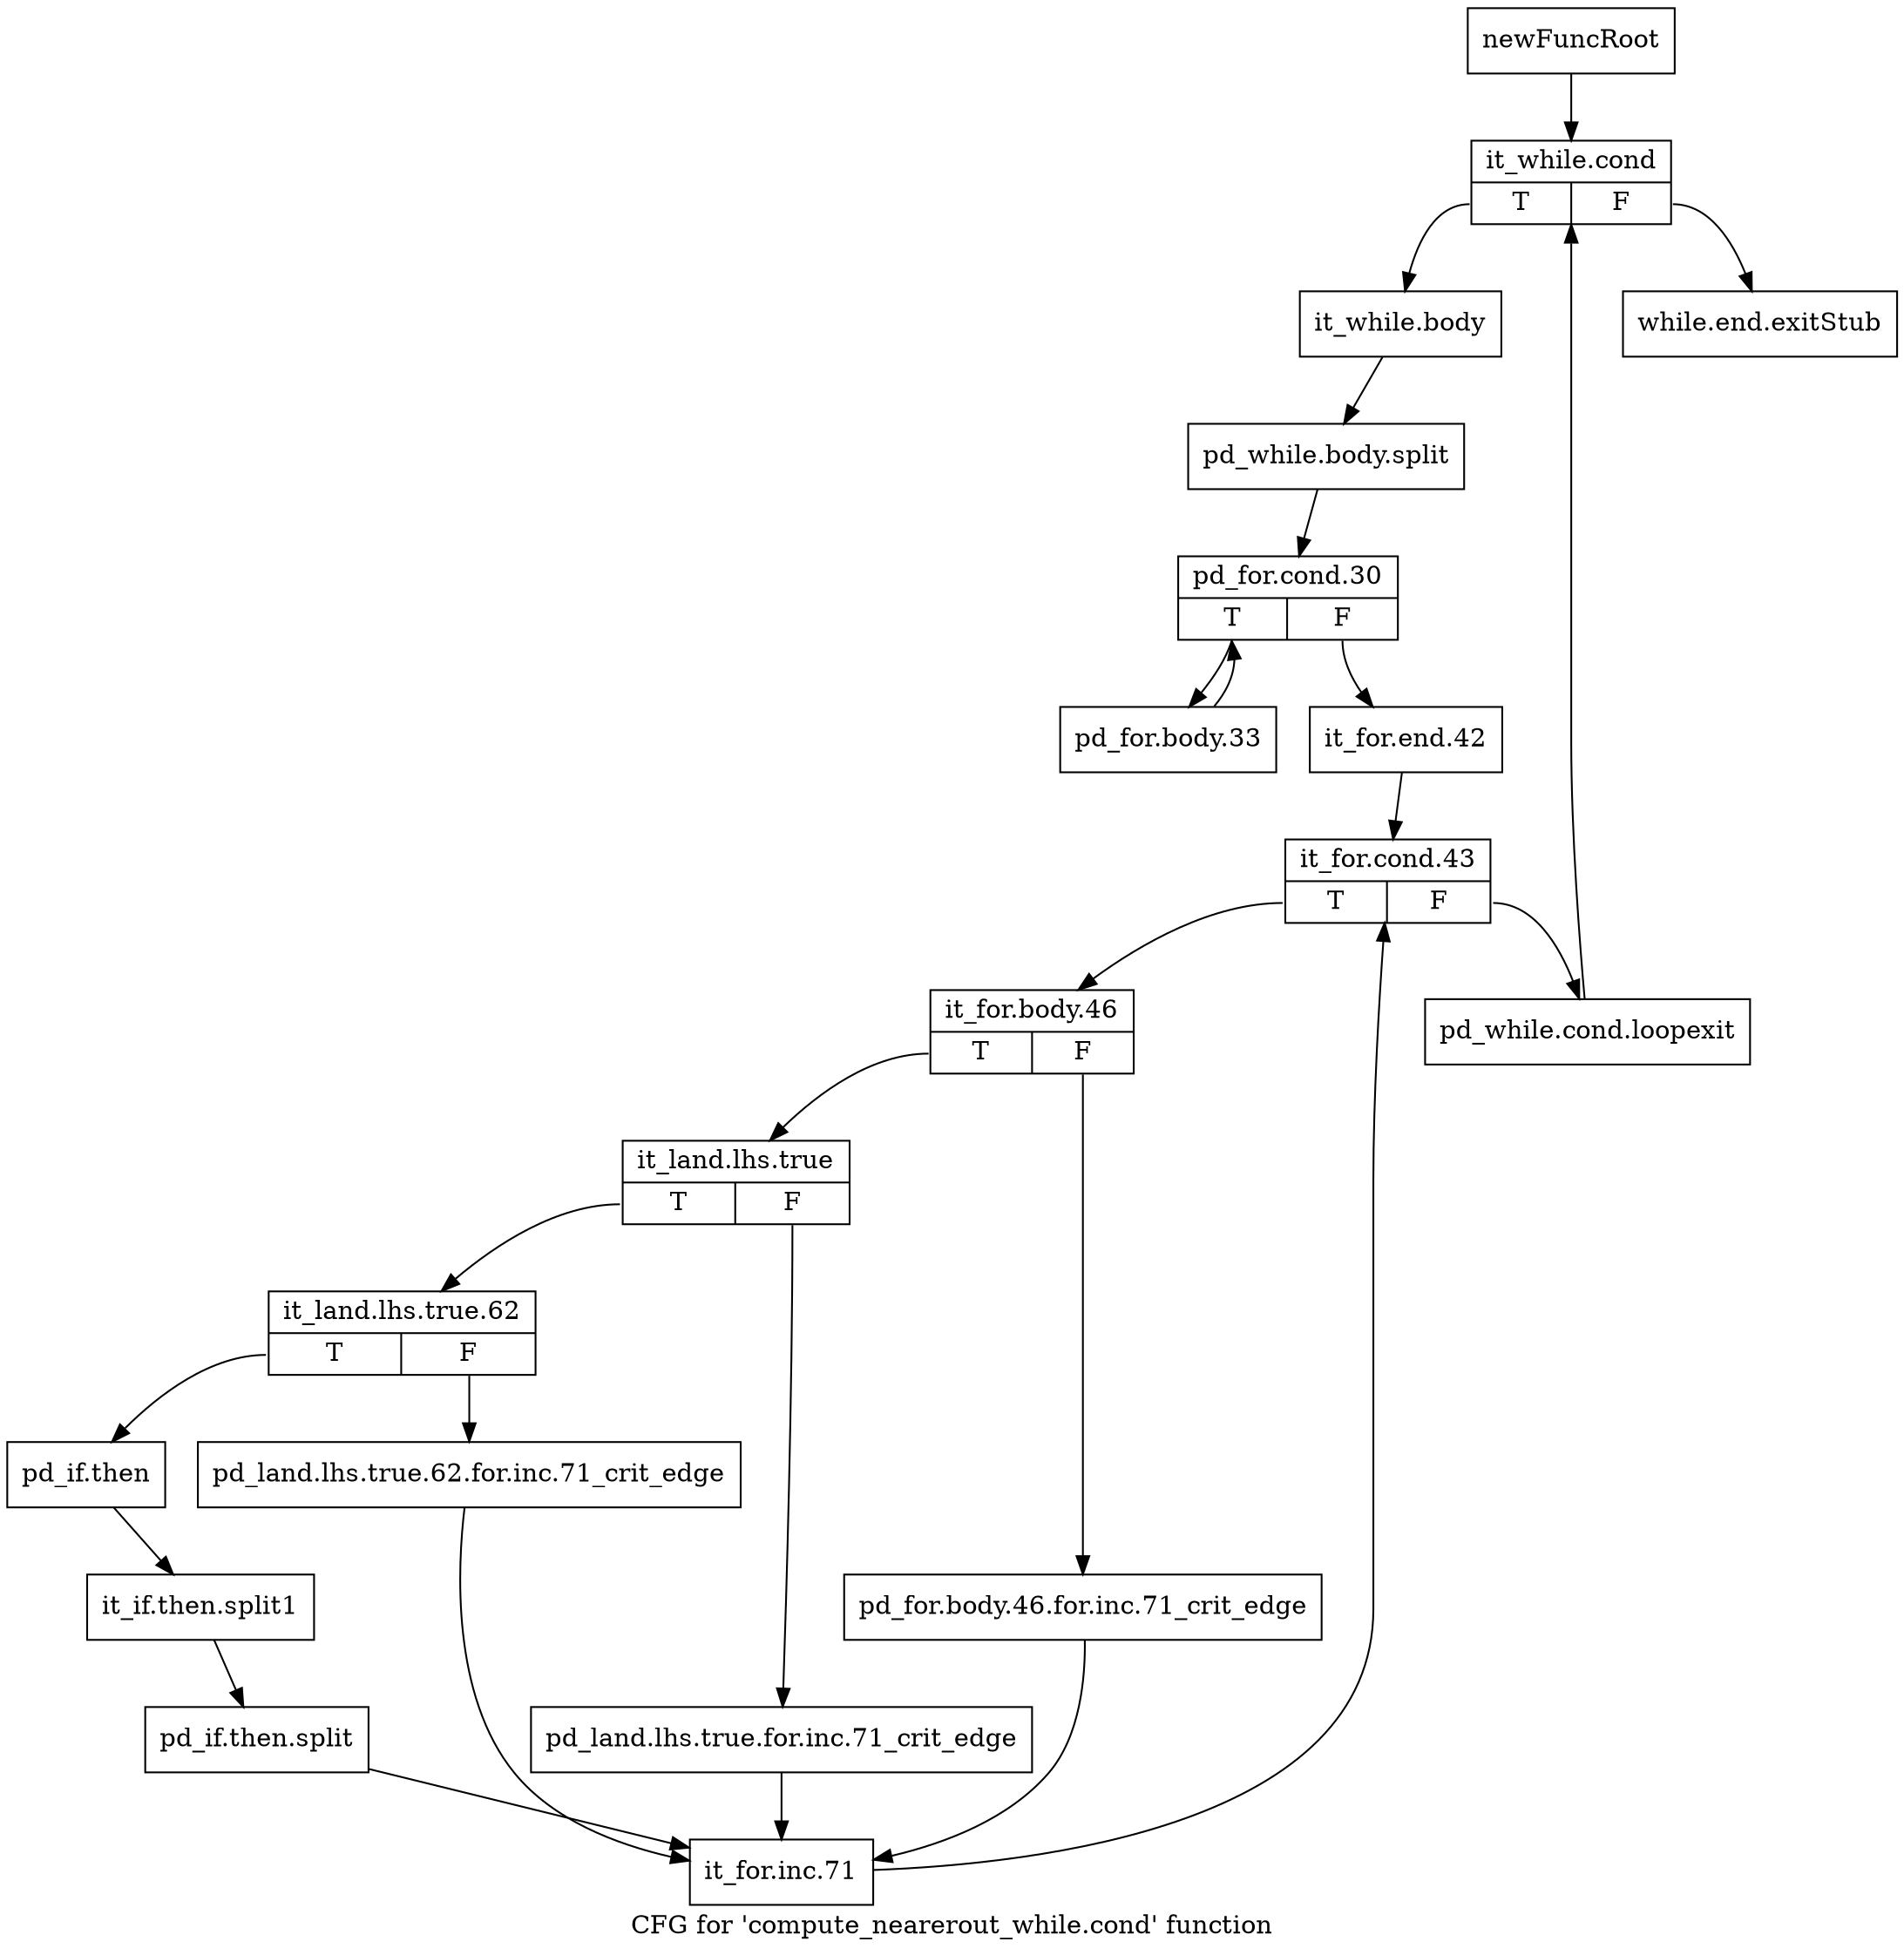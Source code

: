 digraph "CFG for 'compute_nearerout_while.cond' function" {
	label="CFG for 'compute_nearerout_while.cond' function";

	Node0xb3eb1f0 [shape=record,label="{newFuncRoot}"];
	Node0xb3eb1f0 -> Node0xb3eb290;
	Node0xb3eb240 [shape=record,label="{while.end.exitStub}"];
	Node0xb3eb290 [shape=record,label="{it_while.cond|{<s0>T|<s1>F}}"];
	Node0xb3eb290:s0 -> Node0xb3eb2e0;
	Node0xb3eb290:s1 -> Node0xb3eb240;
	Node0xb3eb2e0 [shape=record,label="{it_while.body}"];
	Node0xb3eb2e0 -> Node0xf70cb90;
	Node0xf70cb90 [shape=record,label="{pd_while.body.split}"];
	Node0xf70cb90 -> Node0xb3eb330;
	Node0xb3eb330 [shape=record,label="{pd_for.cond.30|{<s0>T|<s1>F}}"];
	Node0xb3eb330:s0 -> Node0xb3eb6f0;
	Node0xb3eb330:s1 -> Node0xb3eb380;
	Node0xb3eb380 [shape=record,label="{it_for.end.42}"];
	Node0xb3eb380 -> Node0xb3eb3d0;
	Node0xb3eb3d0 [shape=record,label="{it_for.cond.43|{<s0>T|<s1>F}}"];
	Node0xb3eb3d0:s0 -> Node0xb3eb470;
	Node0xb3eb3d0:s1 -> Node0xb3eb420;
	Node0xb3eb420 [shape=record,label="{pd_while.cond.loopexit}"];
	Node0xb3eb420 -> Node0xb3eb290;
	Node0xb3eb470 [shape=record,label="{it_for.body.46|{<s0>T|<s1>F}}"];
	Node0xb3eb470:s0 -> Node0xb3eb510;
	Node0xb3eb470:s1 -> Node0xb3eb4c0;
	Node0xb3eb4c0 [shape=record,label="{pd_for.body.46.for.inc.71_crit_edge}"];
	Node0xb3eb4c0 -> Node0xb3eb6a0;
	Node0xb3eb510 [shape=record,label="{it_land.lhs.true|{<s0>T|<s1>F}}"];
	Node0xb3eb510:s0 -> Node0xb3eb5b0;
	Node0xb3eb510:s1 -> Node0xb3eb560;
	Node0xb3eb560 [shape=record,label="{pd_land.lhs.true.for.inc.71_crit_edge}"];
	Node0xb3eb560 -> Node0xb3eb6a0;
	Node0xb3eb5b0 [shape=record,label="{it_land.lhs.true.62|{<s0>T|<s1>F}}"];
	Node0xb3eb5b0:s0 -> Node0xb3eb650;
	Node0xb3eb5b0:s1 -> Node0xb3eb600;
	Node0xb3eb600 [shape=record,label="{pd_land.lhs.true.62.for.inc.71_crit_edge}"];
	Node0xb3eb600 -> Node0xb3eb6a0;
	Node0xb3eb650 [shape=record,label="{pd_if.then}"];
	Node0xb3eb650 -> Node0xf6eff70;
	Node0xf6eff70 [shape=record,label="{it_if.then.split1}"];
	Node0xf6eff70 -> Node0xf70ca90;
	Node0xf70ca90 [shape=record,label="{pd_if.then.split}"];
	Node0xf70ca90 -> Node0xb3eb6a0;
	Node0xb3eb6a0 [shape=record,label="{it_for.inc.71}"];
	Node0xb3eb6a0 -> Node0xb3eb3d0;
	Node0xb3eb6f0 [shape=record,label="{pd_for.body.33}"];
	Node0xb3eb6f0 -> Node0xb3eb330;
}
